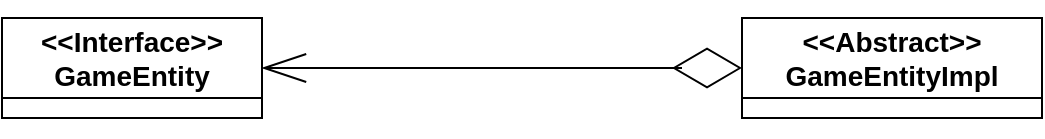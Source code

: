 <mxfile version="24.5.5" type="github">
  <diagram name="Page-1" id="WcbimgASWyKFYWRgDJHT">
    <mxGraphModel dx="653" dy="772" grid="1" gridSize="10" guides="1" tooltips="1" connect="1" arrows="1" fold="1" page="1" pageScale="1" pageWidth="850" pageHeight="1100" math="0" shadow="0">
      <root>
        <mxCell id="0" />
        <mxCell id="1" parent="0" />
        <mxCell id="DyRPAL3B6Roxzkc7XD3o-53" style="edgeStyle=entityRelationEdgeStyle;rounded=0;orthogonalLoop=1;jettySize=auto;html=1;entryX=0;entryY=0.5;entryDx=0;entryDy=0;endArrow=diamondThin;endFill=0;strokeWidth=1;endSize=32;startSize=20;startArrow=openThin;startFill=0;" edge="1" parent="1" source="DyRPAL3B6Roxzkc7XD3o-27" target="DyRPAL3B6Roxzkc7XD3o-44">
          <mxGeometry relative="1" as="geometry" />
        </mxCell>
        <mxCell id="DyRPAL3B6Roxzkc7XD3o-27" value="&lt;b style=&quot;font-size: 14px;&quot;&gt;&amp;lt;&amp;lt;Interface&amp;gt;&amp;gt;&lt;br&gt;GameEntity&lt;/b&gt;" style="swimlane;fontStyle=0;childLayout=stackLayout;horizontal=1;startSize=40;horizontalStack=0;resizeParent=1;resizeParentMax=0;resizeLast=0;collapsible=1;marginBottom=0;whiteSpace=wrap;html=1;" vertex="1" collapsed="1" parent="1">
          <mxGeometry x="40" y="40" width="130" height="50" as="geometry">
            <mxRectangle x="40" y="40" width="180" height="340" as="alternateBounds" />
          </mxGeometry>
        </mxCell>
        <mxCell id="DyRPAL3B6Roxzkc7XD3o-28" value=" + getPosition(): Point" style="text;strokeColor=none;fillColor=none;align=left;verticalAlign=middle;spacingLeft=4;spacingRight=4;overflow=hidden;points=[[0,0.5],[1,0.5]];portConstraint=eastwest;rotatable=0;whiteSpace=wrap;html=1;" vertex="1" parent="DyRPAL3B6Roxzkc7XD3o-27">
          <mxGeometry y="40" width="180" height="30" as="geometry" />
        </mxCell>
        <mxCell id="DyRPAL3B6Roxzkc7XD3o-29" value="+ getSize(): Dimension" style="text;strokeColor=none;fillColor=none;align=left;verticalAlign=middle;spacingLeft=4;spacingRight=4;overflow=hidden;points=[[0,0.5],[1,0.5]];portConstraint=eastwest;rotatable=0;whiteSpace=wrap;html=1;" vertex="1" parent="DyRPAL3B6Roxzkc7XD3o-27">
          <mxGeometry y="70" width="180" height="30" as="geometry" />
        </mxCell>
        <mxCell id="DyRPAL3B6Roxzkc7XD3o-30" value="+ getHealth(): int" style="text;strokeColor=none;fillColor=none;align=left;verticalAlign=middle;spacingLeft=4;spacingRight=4;overflow=hidden;points=[[0,0.5],[1,0.5]];portConstraint=eastwest;rotatable=0;whiteSpace=wrap;html=1;" vertex="1" parent="DyRPAL3B6Roxzkc7XD3o-27">
          <mxGeometry y="100" width="180" height="30" as="geometry" />
        </mxCell>
        <mxCell id="DyRPAL3B6Roxzkc7XD3o-31" value="+ getColor(): Color" style="text;strokeColor=none;fillColor=none;align=left;verticalAlign=middle;spacingLeft=4;spacingRight=4;overflow=hidden;points=[[0,0.5],[1,0.5]];portConstraint=eastwest;rotatable=0;whiteSpace=wrap;html=1;" vertex="1" parent="DyRPAL3B6Roxzkc7XD3o-27">
          <mxGeometry y="130" width="180" height="30" as="geometry" />
        </mxCell>
        <mxCell id="DyRPAL3B6Roxzkc7XD3o-32" value="+ onCollision(): void" style="text;strokeColor=none;fillColor=none;align=left;verticalAlign=middle;spacingLeft=4;spacingRight=4;overflow=hidden;points=[[0,0.5],[1,0.5]];portConstraint=eastwest;rotatable=0;whiteSpace=wrap;html=1;" vertex="1" parent="DyRPAL3B6Roxzkc7XD3o-27">
          <mxGeometry y="160" width="180" height="30" as="geometry" />
        </mxCell>
        <mxCell id="DyRPAL3B6Roxzkc7XD3o-33" value="+ isAlive(): boolean" style="text;strokeColor=none;fillColor=none;align=left;verticalAlign=middle;spacingLeft=4;spacingRight=4;overflow=hidden;points=[[0,0.5],[1,0.5]];portConstraint=eastwest;rotatable=0;whiteSpace=wrap;html=1;" vertex="1" parent="DyRPAL3B6Roxzkc7XD3o-27">
          <mxGeometry y="190" width="180" height="30" as="geometry" />
        </mxCell>
        <mxCell id="DyRPAL3B6Roxzkc7XD3o-34" value="+ setPosition(p: Point): void" style="text;strokeColor=none;fillColor=none;align=left;verticalAlign=middle;spacingLeft=4;spacingRight=4;overflow=hidden;points=[[0,0.5],[1,0.5]];portConstraint=eastwest;rotatable=0;whiteSpace=wrap;html=1;" vertex="1" parent="DyRPAL3B6Roxzkc7XD3o-27">
          <mxGeometry y="220" width="180" height="30" as="geometry" />
        </mxCell>
        <mxCell id="DyRPAL3B6Roxzkc7XD3o-35" value="+ setSize(d: Dimension): void" style="text;strokeColor=none;fillColor=none;align=left;verticalAlign=middle;spacingLeft=4;spacingRight=4;overflow=hidden;points=[[0,0.5],[1,0.5]];portConstraint=eastwest;rotatable=0;whiteSpace=wrap;html=1;" vertex="1" parent="DyRPAL3B6Roxzkc7XD3o-27">
          <mxGeometry y="250" width="180" height="30" as="geometry" />
        </mxCell>
        <mxCell id="DyRPAL3B6Roxzkc7XD3o-36" value="+ setHealth(h: int): void" style="text;strokeColor=none;fillColor=none;align=left;verticalAlign=middle;spacingLeft=4;spacingRight=4;overflow=hidden;points=[[0,0.5],[1,0.5]];portConstraint=eastwest;rotatable=0;whiteSpace=wrap;html=1;" vertex="1" parent="DyRPAL3B6Roxzkc7XD3o-27">
          <mxGeometry y="280" width="180" height="30" as="geometry" />
        </mxCell>
        <mxCell id="DyRPAL3B6Roxzkc7XD3o-37" value="+ setColor(c: Color): void" style="text;strokeColor=none;fillColor=none;align=left;verticalAlign=middle;spacingLeft=4;spacingRight=4;overflow=hidden;points=[[0,0.5],[1,0.5]];portConstraint=eastwest;rotatable=0;whiteSpace=wrap;html=1;" vertex="1" parent="DyRPAL3B6Roxzkc7XD3o-27">
          <mxGeometry y="310" width="180" height="30" as="geometry" />
        </mxCell>
        <mxCell id="DyRPAL3B6Roxzkc7XD3o-39" value="&lt;b style=&quot;font-size: 14px;&quot;&gt;&amp;lt;&amp;lt;Abstract&amp;gt;&amp;gt;&lt;br&gt;GameEntityImpl&lt;/b&gt;" style="swimlane;fontStyle=0;childLayout=stackLayout;horizontal=1;startSize=40;horizontalStack=0;resizeParent=1;resizeParentMax=0;resizeLast=0;collapsible=1;marginBottom=0;whiteSpace=wrap;html=1;" vertex="1" collapsed="1" parent="1">
          <mxGeometry x="410" y="40" width="150" height="50" as="geometry">
            <mxRectangle x="410" y="40" width="450" height="400" as="alternateBounds" />
          </mxGeometry>
        </mxCell>
        <mxCell id="DyRPAL3B6Roxzkc7XD3o-40" value="- position: Point" style="text;strokeColor=none;fillColor=none;align=left;verticalAlign=middle;spacingLeft=4;spacingRight=4;overflow=hidden;points=[[0,0.5],[1,0.5]];portConstraint=eastwest;rotatable=0;whiteSpace=wrap;html=1;" vertex="1" parent="DyRPAL3B6Roxzkc7XD3o-39">
          <mxGeometry y="40" width="450" height="30" as="geometry" />
        </mxCell>
        <mxCell id="DyRPAL3B6Roxzkc7XD3o-41" value="- size: Dimension" style="text;strokeColor=none;fillColor=none;align=left;verticalAlign=middle;spacingLeft=4;spacingRight=4;overflow=hidden;points=[[0,0.5],[1,0.5]];portConstraint=eastwest;rotatable=0;whiteSpace=wrap;html=1;" vertex="1" parent="DyRPAL3B6Roxzkc7XD3o-39">
          <mxGeometry y="70" width="450" height="30" as="geometry" />
        </mxCell>
        <mxCell id="DyRPAL3B6Roxzkc7XD3o-42" value="- health: int" style="text;strokeColor=none;fillColor=none;align=left;verticalAlign=middle;spacingLeft=4;spacingRight=4;overflow=hidden;points=[[0,0.5],[1,0.5]];portConstraint=eastwest;rotatable=0;whiteSpace=wrap;html=1;" vertex="1" parent="DyRPAL3B6Roxzkc7XD3o-39">
          <mxGeometry y="100" width="450" height="30" as="geometry" />
        </mxCell>
        <mxCell id="DyRPAL3B6Roxzkc7XD3o-43" value="- color: Color" style="text;strokeColor=none;fillColor=none;align=left;verticalAlign=middle;spacingLeft=4;spacingRight=4;overflow=hidden;points=[[0,0.5],[1,0.5]];portConstraint=eastwest;rotatable=0;whiteSpace=wrap;html=1;" vertex="1" parent="DyRPAL3B6Roxzkc7XD3o-39">
          <mxGeometry y="130" width="450" height="30" as="geometry" />
        </mxCell>
        <mxCell id="DyRPAL3B6Roxzkc7XD3o-44" value="+ GameEntityImpl(position: Point, size: Dimension, health: int,                color: Color)" style="text;strokeColor=none;fillColor=none;align=left;verticalAlign=middle;spacingLeft=4;spacingRight=4;overflow=hidden;points=[[0,0.5],[1,0.5]];portConstraint=eastwest;rotatable=0;whiteSpace=wrap;html=1;" vertex="1" parent="DyRPAL3B6Roxzkc7XD3o-39">
          <mxGeometry y="160" width="450" height="30" as="geometry" />
        </mxCell>
        <mxCell id="DyRPAL3B6Roxzkc7XD3o-45" value="+ GameEntityImpl(position: Point, size: Dimension,&amp;nbsp;health: int)" style="text;strokeColor=none;fillColor=none;align=left;verticalAlign=middle;spacingLeft=4;spacingRight=4;overflow=hidden;points=[[0,0.5],[1,0.5]];portConstraint=eastwest;rotatable=0;whiteSpace=wrap;html=1;" vertex="1" parent="DyRPAL3B6Roxzkc7XD3o-39">
          <mxGeometry y="190" width="450" height="30" as="geometry" />
        </mxCell>
        <mxCell id="DyRPAL3B6Roxzkc7XD3o-46" value="+ GameEntityImpl(position: Point, size: Dimension,                 color: Color)" style="text;strokeColor=none;fillColor=none;align=left;verticalAlign=middle;spacingLeft=4;spacingRight=4;overflow=hidden;points=[[0,0.5],[1,0.5]];portConstraint=eastwest;rotatable=0;whiteSpace=wrap;html=1;" vertex="1" parent="DyRPAL3B6Roxzkc7XD3o-39">
          <mxGeometry y="220" width="450" height="30" as="geometry" />
        </mxCell>
        <mxCell id="DyRPAL3B6Roxzkc7XD3o-47" value="+ GameEntityImpl(position: Point, size: Dimension)" style="text;strokeColor=none;fillColor=none;align=left;verticalAlign=middle;spacingLeft=4;spacingRight=4;overflow=hidden;points=[[0,0.5],[1,0.5]];portConstraint=eastwest;rotatable=0;whiteSpace=wrap;html=1;" vertex="1" parent="DyRPAL3B6Roxzkc7XD3o-39">
          <mxGeometry y="250" width="450" height="30" as="geometry" />
        </mxCell>
        <mxCell id="DyRPAL3B6Roxzkc7XD3o-48" value="# IMMORTAL_ENTITY_HEALTH: int = -1" style="text;strokeColor=none;fillColor=none;align=left;verticalAlign=middle;spacingLeft=4;spacingRight=4;overflow=hidden;points=[[0,0.5],[1,0.5]];portConstraint=eastwest;rotatable=0;whiteSpace=wrap;html=1;" vertex="1" parent="DyRPAL3B6Roxzkc7XD3o-39">
          <mxGeometry y="280" width="450" height="30" as="geometry" />
        </mxCell>
        <mxCell id="DyRPAL3B6Roxzkc7XD3o-49" value="# MIN_HEALTH: int = 1" style="text;strokeColor=none;fillColor=none;align=left;verticalAlign=middle;spacingLeft=4;spacingRight=4;overflow=hidden;points=[[0,0.5],[1,0.5]];portConstraint=eastwest;rotatable=0;whiteSpace=wrap;html=1;" vertex="1" parent="DyRPAL3B6Roxzkc7XD3o-39">
          <mxGeometry y="310" width="450" height="30" as="geometry" />
        </mxCell>
        <mxCell id="DyRPAL3B6Roxzkc7XD3o-50" value="# MAX_HEALTH: int = 2" style="text;strokeColor=none;fillColor=none;align=left;verticalAlign=middle;spacingLeft=4;spacingRight=4;overflow=hidden;points=[[0,0.5],[1,0.5]];portConstraint=eastwest;rotatable=0;whiteSpace=wrap;html=1;" vertex="1" parent="DyRPAL3B6Roxzkc7XD3o-39">
          <mxGeometry y="340" width="450" height="30" as="geometry" />
        </mxCell>
        <mxCell id="DyRPAL3B6Roxzkc7XD3o-51" value="# DEFAULT_COLOR: Color = new Color(70,70,70)" style="text;strokeColor=none;fillColor=none;align=left;verticalAlign=middle;spacingLeft=4;spacingRight=4;overflow=hidden;points=[[0,0.5],[1,0.5]];portConstraint=eastwest;rotatable=0;whiteSpace=wrap;html=1;" vertex="1" parent="DyRPAL3B6Roxzkc7XD3o-39">
          <mxGeometry y="370" width="450" height="30" as="geometry" />
        </mxCell>
      </root>
    </mxGraphModel>
  </diagram>
</mxfile>
